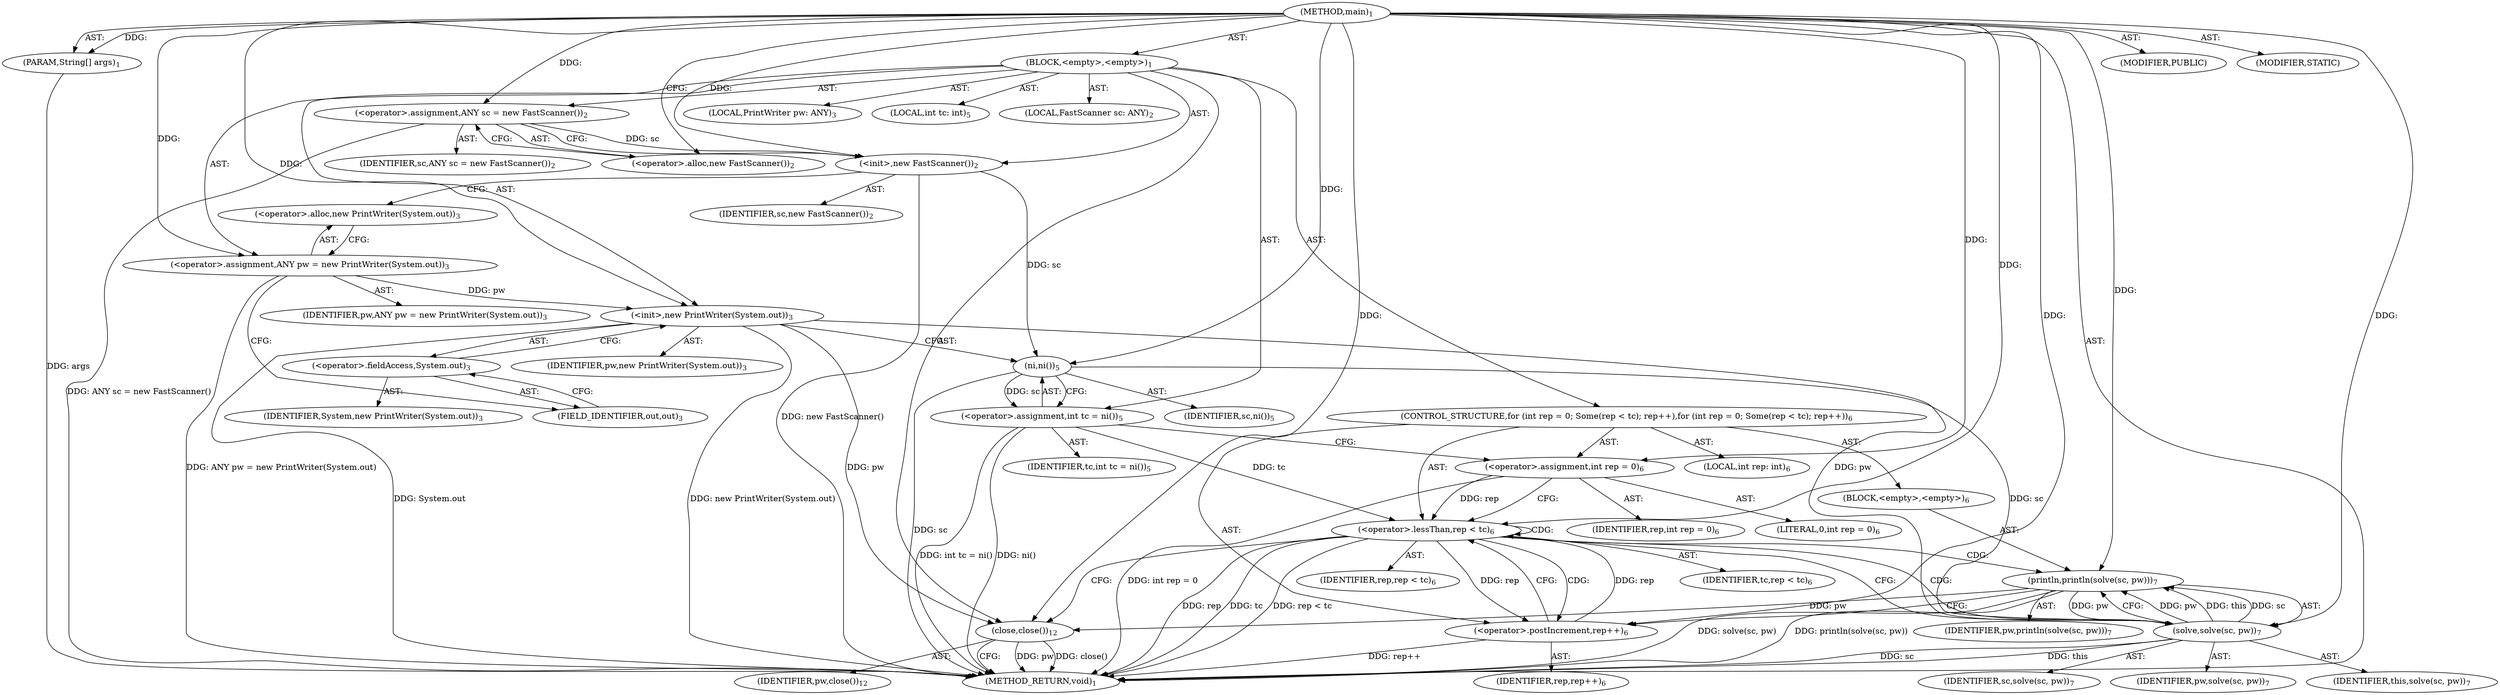 digraph "main" {  
"21" [label = <(METHOD,main)<SUB>1</SUB>> ]
"22" [label = <(PARAM,String[] args)<SUB>1</SUB>> ]
"23" [label = <(BLOCK,&lt;empty&gt;,&lt;empty&gt;)<SUB>1</SUB>> ]
"4" [label = <(LOCAL,FastScanner sc: ANY)<SUB>2</SUB>> ]
"24" [label = <(&lt;operator&gt;.assignment,ANY sc = new FastScanner())<SUB>2</SUB>> ]
"25" [label = <(IDENTIFIER,sc,ANY sc = new FastScanner())<SUB>2</SUB>> ]
"26" [label = <(&lt;operator&gt;.alloc,new FastScanner())<SUB>2</SUB>> ]
"27" [label = <(&lt;init&gt;,new FastScanner())<SUB>2</SUB>> ]
"3" [label = <(IDENTIFIER,sc,new FastScanner())<SUB>2</SUB>> ]
"6" [label = <(LOCAL,PrintWriter pw: ANY)<SUB>3</SUB>> ]
"28" [label = <(&lt;operator&gt;.assignment,ANY pw = new PrintWriter(System.out))<SUB>3</SUB>> ]
"29" [label = <(IDENTIFIER,pw,ANY pw = new PrintWriter(System.out))<SUB>3</SUB>> ]
"30" [label = <(&lt;operator&gt;.alloc,new PrintWriter(System.out))<SUB>3</SUB>> ]
"31" [label = <(&lt;init&gt;,new PrintWriter(System.out))<SUB>3</SUB>> ]
"5" [label = <(IDENTIFIER,pw,new PrintWriter(System.out))<SUB>3</SUB>> ]
"32" [label = <(&lt;operator&gt;.fieldAccess,System.out)<SUB>3</SUB>> ]
"33" [label = <(IDENTIFIER,System,new PrintWriter(System.out))<SUB>3</SUB>> ]
"34" [label = <(FIELD_IDENTIFIER,out,out)<SUB>3</SUB>> ]
"35" [label = <(LOCAL,int tc: int)<SUB>5</SUB>> ]
"36" [label = <(&lt;operator&gt;.assignment,int tc = ni())<SUB>5</SUB>> ]
"37" [label = <(IDENTIFIER,tc,int tc = ni())<SUB>5</SUB>> ]
"38" [label = <(ni,ni())<SUB>5</SUB>> ]
"39" [label = <(IDENTIFIER,sc,ni())<SUB>5</SUB>> ]
"40" [label = <(CONTROL_STRUCTURE,for (int rep = 0; Some(rep &lt; tc); rep++),for (int rep = 0; Some(rep &lt; tc); rep++))<SUB>6</SUB>> ]
"41" [label = <(LOCAL,int rep: int)<SUB>6</SUB>> ]
"42" [label = <(&lt;operator&gt;.assignment,int rep = 0)<SUB>6</SUB>> ]
"43" [label = <(IDENTIFIER,rep,int rep = 0)<SUB>6</SUB>> ]
"44" [label = <(LITERAL,0,int rep = 0)<SUB>6</SUB>> ]
"45" [label = <(&lt;operator&gt;.lessThan,rep &lt; tc)<SUB>6</SUB>> ]
"46" [label = <(IDENTIFIER,rep,rep &lt; tc)<SUB>6</SUB>> ]
"47" [label = <(IDENTIFIER,tc,rep &lt; tc)<SUB>6</SUB>> ]
"48" [label = <(&lt;operator&gt;.postIncrement,rep++)<SUB>6</SUB>> ]
"49" [label = <(IDENTIFIER,rep,rep++)<SUB>6</SUB>> ]
"50" [label = <(BLOCK,&lt;empty&gt;,&lt;empty&gt;)<SUB>6</SUB>> ]
"51" [label = <(println,println(solve(sc, pw)))<SUB>7</SUB>> ]
"52" [label = <(IDENTIFIER,pw,println(solve(sc, pw)))<SUB>7</SUB>> ]
"53" [label = <(solve,solve(sc, pw))<SUB>7</SUB>> ]
"54" [label = <(IDENTIFIER,this,solve(sc, pw))<SUB>7</SUB>> ]
"55" [label = <(IDENTIFIER,sc,solve(sc, pw))<SUB>7</SUB>> ]
"56" [label = <(IDENTIFIER,pw,solve(sc, pw))<SUB>7</SUB>> ]
"57" [label = <(close,close())<SUB>12</SUB>> ]
"58" [label = <(IDENTIFIER,pw,close())<SUB>12</SUB>> ]
"59" [label = <(MODIFIER,PUBLIC)> ]
"60" [label = <(MODIFIER,STATIC)> ]
"61" [label = <(METHOD_RETURN,void)<SUB>1</SUB>> ]
  "21" -> "22"  [ label = "AST: "] 
  "21" -> "23"  [ label = "AST: "] 
  "21" -> "59"  [ label = "AST: "] 
  "21" -> "60"  [ label = "AST: "] 
  "21" -> "61"  [ label = "AST: "] 
  "23" -> "4"  [ label = "AST: "] 
  "23" -> "24"  [ label = "AST: "] 
  "23" -> "27"  [ label = "AST: "] 
  "23" -> "6"  [ label = "AST: "] 
  "23" -> "28"  [ label = "AST: "] 
  "23" -> "31"  [ label = "AST: "] 
  "23" -> "35"  [ label = "AST: "] 
  "23" -> "36"  [ label = "AST: "] 
  "23" -> "40"  [ label = "AST: "] 
  "23" -> "57"  [ label = "AST: "] 
  "24" -> "25"  [ label = "AST: "] 
  "24" -> "26"  [ label = "AST: "] 
  "27" -> "3"  [ label = "AST: "] 
  "28" -> "29"  [ label = "AST: "] 
  "28" -> "30"  [ label = "AST: "] 
  "31" -> "5"  [ label = "AST: "] 
  "31" -> "32"  [ label = "AST: "] 
  "32" -> "33"  [ label = "AST: "] 
  "32" -> "34"  [ label = "AST: "] 
  "36" -> "37"  [ label = "AST: "] 
  "36" -> "38"  [ label = "AST: "] 
  "38" -> "39"  [ label = "AST: "] 
  "40" -> "41"  [ label = "AST: "] 
  "40" -> "42"  [ label = "AST: "] 
  "40" -> "45"  [ label = "AST: "] 
  "40" -> "48"  [ label = "AST: "] 
  "40" -> "50"  [ label = "AST: "] 
  "42" -> "43"  [ label = "AST: "] 
  "42" -> "44"  [ label = "AST: "] 
  "45" -> "46"  [ label = "AST: "] 
  "45" -> "47"  [ label = "AST: "] 
  "48" -> "49"  [ label = "AST: "] 
  "50" -> "51"  [ label = "AST: "] 
  "51" -> "52"  [ label = "AST: "] 
  "51" -> "53"  [ label = "AST: "] 
  "53" -> "54"  [ label = "AST: "] 
  "53" -> "55"  [ label = "AST: "] 
  "53" -> "56"  [ label = "AST: "] 
  "57" -> "58"  [ label = "AST: "] 
  "24" -> "27"  [ label = "CFG: "] 
  "27" -> "30"  [ label = "CFG: "] 
  "28" -> "34"  [ label = "CFG: "] 
  "31" -> "38"  [ label = "CFG: "] 
  "36" -> "42"  [ label = "CFG: "] 
  "57" -> "61"  [ label = "CFG: "] 
  "26" -> "24"  [ label = "CFG: "] 
  "30" -> "28"  [ label = "CFG: "] 
  "32" -> "31"  [ label = "CFG: "] 
  "38" -> "36"  [ label = "CFG: "] 
  "42" -> "45"  [ label = "CFG: "] 
  "45" -> "53"  [ label = "CFG: "] 
  "45" -> "57"  [ label = "CFG: "] 
  "48" -> "45"  [ label = "CFG: "] 
  "34" -> "32"  [ label = "CFG: "] 
  "51" -> "48"  [ label = "CFG: "] 
  "53" -> "51"  [ label = "CFG: "] 
  "21" -> "26"  [ label = "CFG: "] 
  "22" -> "61"  [ label = "DDG: args"] 
  "24" -> "61"  [ label = "DDG: ANY sc = new FastScanner()"] 
  "27" -> "61"  [ label = "DDG: new FastScanner()"] 
  "28" -> "61"  [ label = "DDG: ANY pw = new PrintWriter(System.out)"] 
  "31" -> "61"  [ label = "DDG: System.out"] 
  "31" -> "61"  [ label = "DDG: new PrintWriter(System.out)"] 
  "38" -> "61"  [ label = "DDG: sc"] 
  "36" -> "61"  [ label = "DDG: ni()"] 
  "36" -> "61"  [ label = "DDG: int tc = ni()"] 
  "42" -> "61"  [ label = "DDG: int rep = 0"] 
  "45" -> "61"  [ label = "DDG: rep"] 
  "45" -> "61"  [ label = "DDG: tc"] 
  "45" -> "61"  [ label = "DDG: rep &lt; tc"] 
  "57" -> "61"  [ label = "DDG: pw"] 
  "57" -> "61"  [ label = "DDG: close()"] 
  "53" -> "61"  [ label = "DDG: sc"] 
  "51" -> "61"  [ label = "DDG: solve(sc, pw)"] 
  "51" -> "61"  [ label = "DDG: println(solve(sc, pw))"] 
  "48" -> "61"  [ label = "DDG: rep++"] 
  "53" -> "61"  [ label = "DDG: this"] 
  "21" -> "22"  [ label = "DDG: "] 
  "21" -> "24"  [ label = "DDG: "] 
  "21" -> "28"  [ label = "DDG: "] 
  "38" -> "36"  [ label = "DDG: sc"] 
  "24" -> "27"  [ label = "DDG: sc"] 
  "21" -> "27"  [ label = "DDG: "] 
  "28" -> "31"  [ label = "DDG: pw"] 
  "21" -> "31"  [ label = "DDG: "] 
  "21" -> "42"  [ label = "DDG: "] 
  "31" -> "57"  [ label = "DDG: pw"] 
  "51" -> "57"  [ label = "DDG: pw"] 
  "21" -> "57"  [ label = "DDG: "] 
  "27" -> "38"  [ label = "DDG: sc"] 
  "21" -> "38"  [ label = "DDG: "] 
  "42" -> "45"  [ label = "DDG: rep"] 
  "48" -> "45"  [ label = "DDG: rep"] 
  "21" -> "45"  [ label = "DDG: "] 
  "36" -> "45"  [ label = "DDG: tc"] 
  "45" -> "48"  [ label = "DDG: rep"] 
  "21" -> "48"  [ label = "DDG: "] 
  "53" -> "51"  [ label = "DDG: pw"] 
  "21" -> "51"  [ label = "DDG: "] 
  "53" -> "51"  [ label = "DDG: this"] 
  "53" -> "51"  [ label = "DDG: sc"] 
  "21" -> "53"  [ label = "DDG: "] 
  "38" -> "53"  [ label = "DDG: sc"] 
  "31" -> "53"  [ label = "DDG: pw"] 
  "51" -> "53"  [ label = "DDG: pw"] 
  "45" -> "48"  [ label = "CDG: "] 
  "45" -> "51"  [ label = "CDG: "] 
  "45" -> "45"  [ label = "CDG: "] 
  "45" -> "53"  [ label = "CDG: "] 
}
